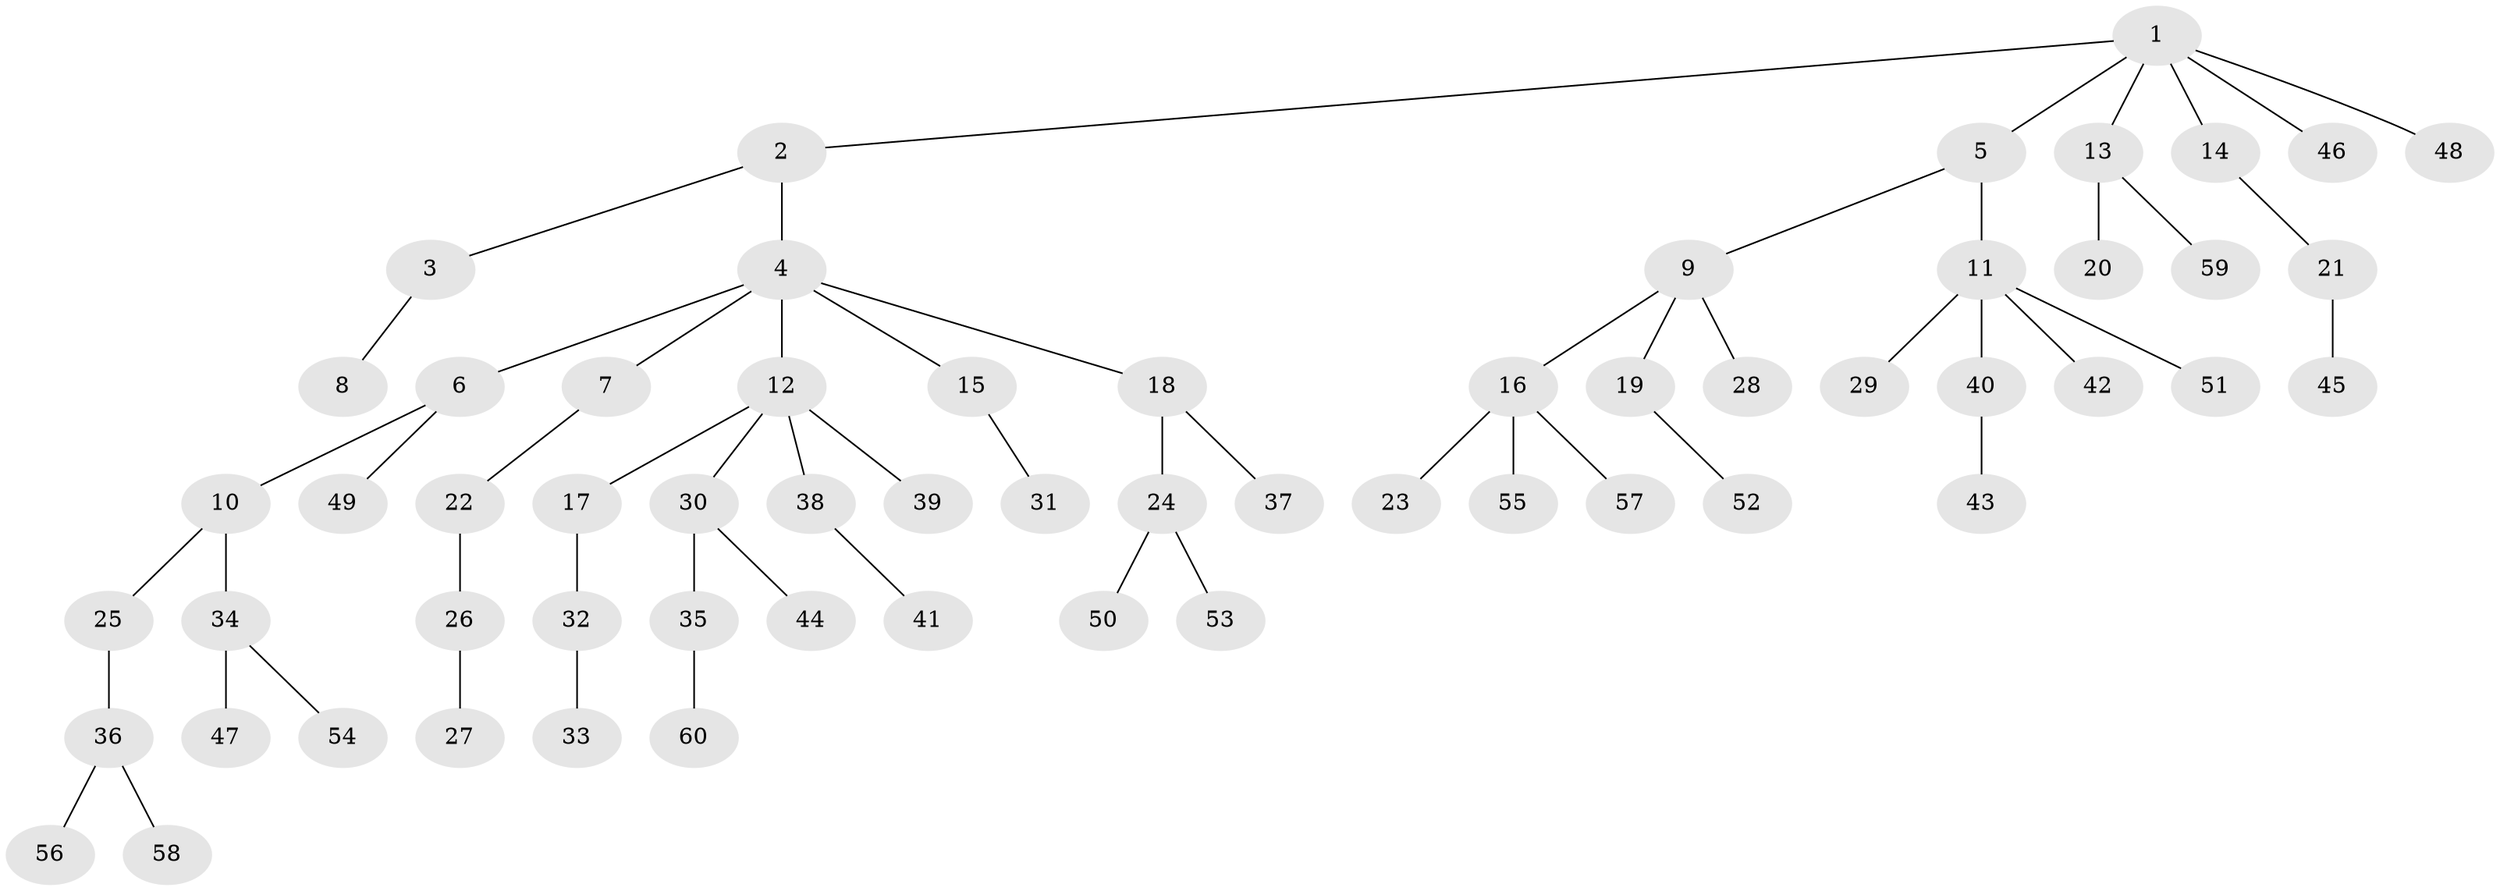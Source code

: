 // Generated by graph-tools (version 1.1) at 2025/37/03/09/25 02:37:01]
// undirected, 60 vertices, 59 edges
graph export_dot {
graph [start="1"]
  node [color=gray90,style=filled];
  1;
  2;
  3;
  4;
  5;
  6;
  7;
  8;
  9;
  10;
  11;
  12;
  13;
  14;
  15;
  16;
  17;
  18;
  19;
  20;
  21;
  22;
  23;
  24;
  25;
  26;
  27;
  28;
  29;
  30;
  31;
  32;
  33;
  34;
  35;
  36;
  37;
  38;
  39;
  40;
  41;
  42;
  43;
  44;
  45;
  46;
  47;
  48;
  49;
  50;
  51;
  52;
  53;
  54;
  55;
  56;
  57;
  58;
  59;
  60;
  1 -- 2;
  1 -- 5;
  1 -- 13;
  1 -- 14;
  1 -- 46;
  1 -- 48;
  2 -- 3;
  2 -- 4;
  3 -- 8;
  4 -- 6;
  4 -- 7;
  4 -- 12;
  4 -- 15;
  4 -- 18;
  5 -- 9;
  5 -- 11;
  6 -- 10;
  6 -- 49;
  7 -- 22;
  9 -- 16;
  9 -- 19;
  9 -- 28;
  10 -- 25;
  10 -- 34;
  11 -- 29;
  11 -- 40;
  11 -- 42;
  11 -- 51;
  12 -- 17;
  12 -- 30;
  12 -- 38;
  12 -- 39;
  13 -- 20;
  13 -- 59;
  14 -- 21;
  15 -- 31;
  16 -- 23;
  16 -- 55;
  16 -- 57;
  17 -- 32;
  18 -- 24;
  18 -- 37;
  19 -- 52;
  21 -- 45;
  22 -- 26;
  24 -- 50;
  24 -- 53;
  25 -- 36;
  26 -- 27;
  30 -- 35;
  30 -- 44;
  32 -- 33;
  34 -- 47;
  34 -- 54;
  35 -- 60;
  36 -- 56;
  36 -- 58;
  38 -- 41;
  40 -- 43;
}
